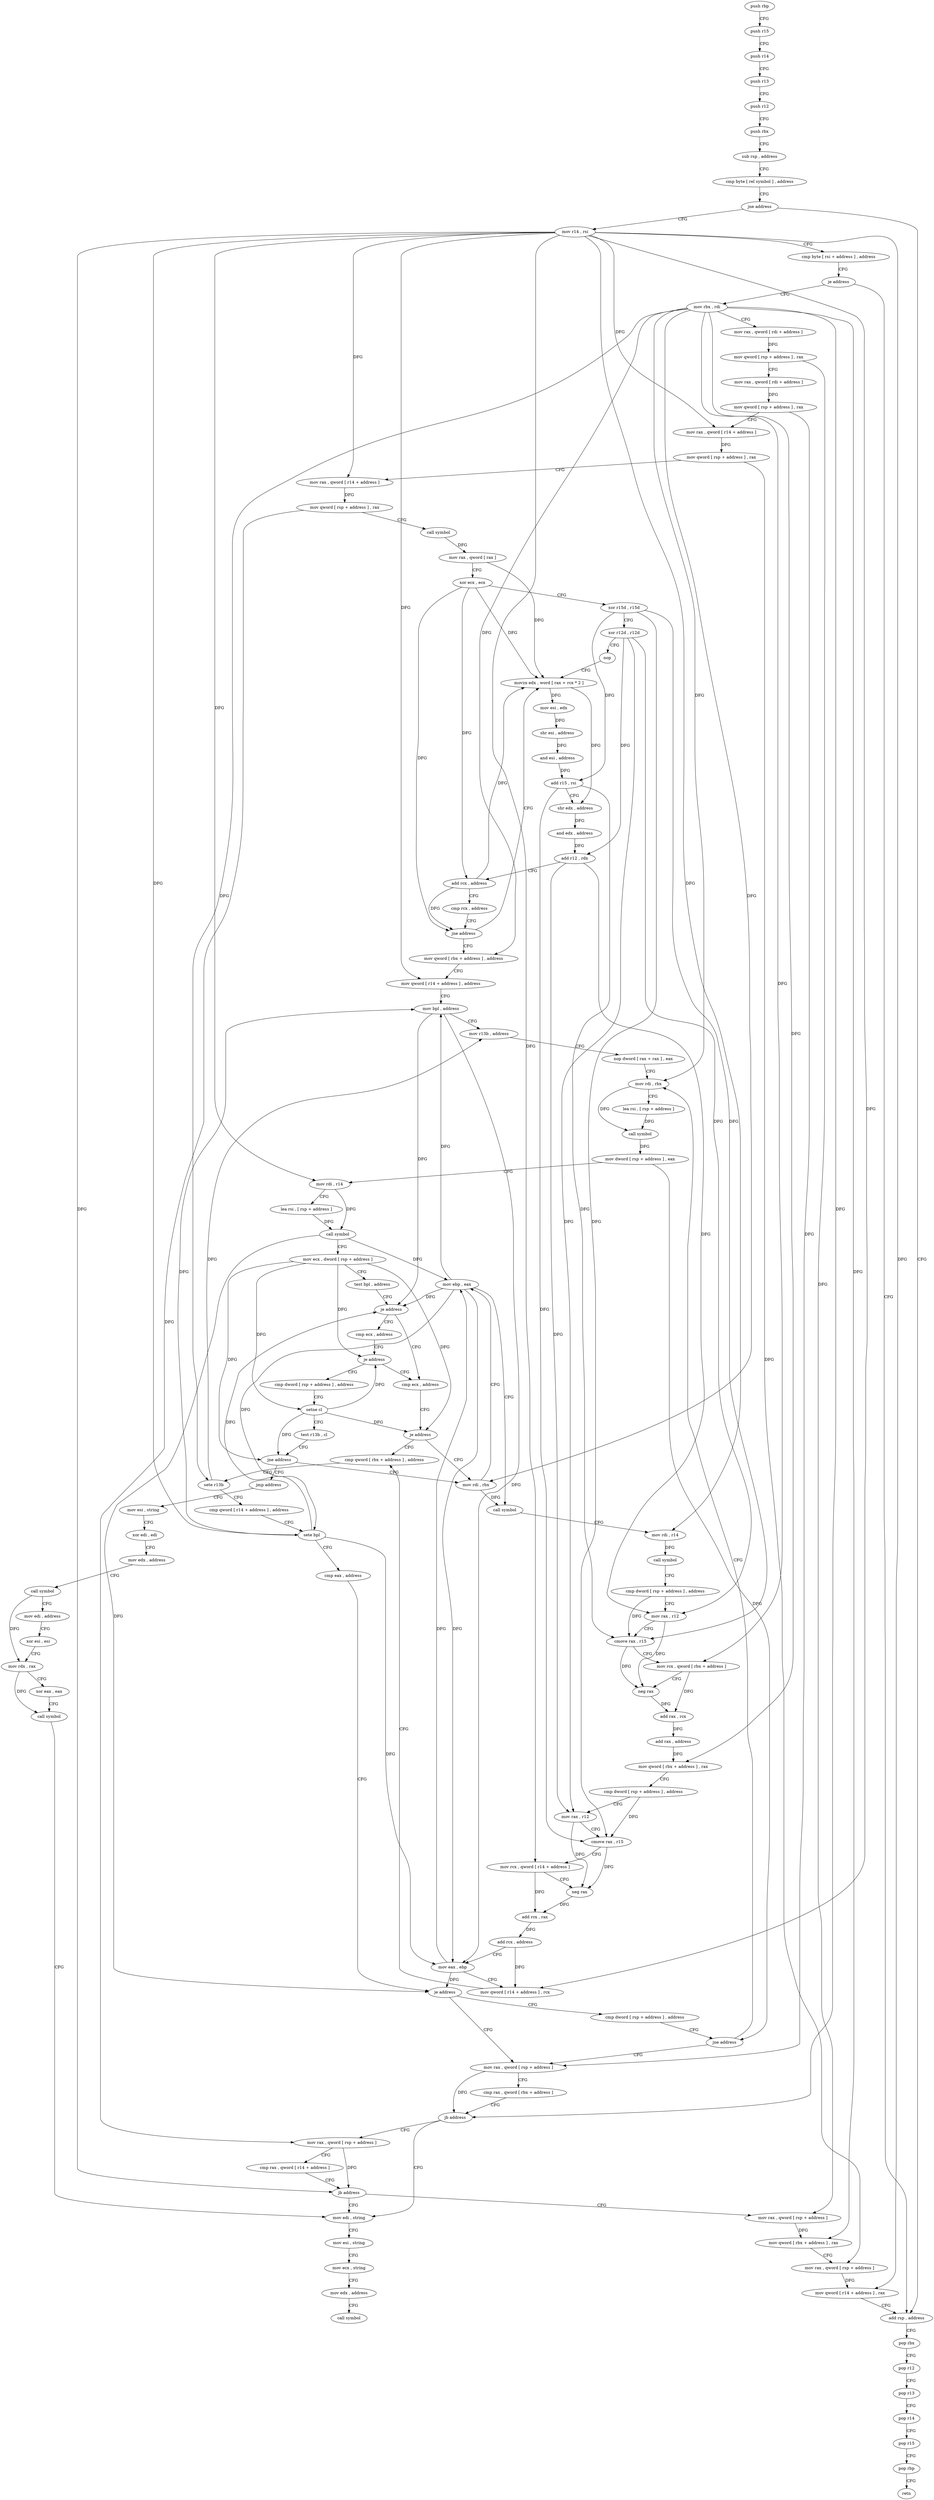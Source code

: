 digraph "func" {
"4207488" [label = "push rbp" ]
"4207489" [label = "push r15" ]
"4207491" [label = "push r14" ]
"4207493" [label = "push r13" ]
"4207495" [label = "push r12" ]
"4207497" [label = "push rbx" ]
"4207498" [label = "sub rsp , address" ]
"4207502" [label = "cmp byte [ rel symbol ] , address" ]
"4207509" [label = "jne address" ]
"4207871" [label = "add rsp , address" ]
"4207515" [label = "mov r14 , rsi" ]
"4207875" [label = "pop rbx" ]
"4207876" [label = "pop r12" ]
"4207878" [label = "pop r13" ]
"4207880" [label = "pop r14" ]
"4207882" [label = "pop r15" ]
"4207884" [label = "pop rbp" ]
"4207885" [label = "retn" ]
"4207518" [label = "cmp byte [ rsi + address ] , address" ]
"4207522" [label = "je address" ]
"4207528" [label = "mov rbx , rdi" ]
"4207531" [label = "mov rax , qword [ rdi + address ]" ]
"4207535" [label = "mov qword [ rsp + address ] , rax" ]
"4207540" [label = "mov rax , qword [ rdi + address ]" ]
"4207544" [label = "mov qword [ rsp + address ] , rax" ]
"4207549" [label = "mov rax , qword [ r14 + address ]" ]
"4207553" [label = "mov qword [ rsp + address ] , rax" ]
"4207558" [label = "mov rax , qword [ r14 + address ]" ]
"4207562" [label = "mov qword [ rsp + address ] , rax" ]
"4207567" [label = "call symbol" ]
"4207572" [label = "mov rax , qword [ rax ]" ]
"4207575" [label = "xor ecx , ecx" ]
"4207577" [label = "xor r15d , r15d" ]
"4207580" [label = "xor r12d , r12d" ]
"4207583" [label = "nop" ]
"4207584" [label = "movzx edx , word [ rax + rcx * 2 ]" ]
"4207588" [label = "mov esi , edx" ]
"4207590" [label = "shr esi , address" ]
"4207593" [label = "and esi , address" ]
"4207596" [label = "add r15 , rsi" ]
"4207599" [label = "shr edx , address" ]
"4207602" [label = "and edx , address" ]
"4207605" [label = "add r12 , rdx" ]
"4207608" [label = "add rcx , address" ]
"4207612" [label = "cmp rcx , address" ]
"4207619" [label = "jne address" ]
"4207621" [label = "mov qword [ rbx + address ] , address" ]
"4207629" [label = "mov qword [ r14 + address ] , address" ]
"4207637" [label = "mov bpl , address" ]
"4207640" [label = "mov r13b , address" ]
"4207643" [label = "nop dword [ rax + rax ] , eax" ]
"4207648" [label = "mov rdi , rbx" ]
"4207712" [label = "cmp ecx , address" ]
"4207715" [label = "je address" ]
"4207797" [label = "cmp qword [ rbx + address ] , address" ]
"4207717" [label = "mov rdi , rbx" ]
"4207688" [label = "cmp ecx , address" ]
"4207691" [label = "je address" ]
"4207693" [label = "cmp dword [ rsp + address ] , address" ]
"4207802" [label = "sete r13b" ]
"4207806" [label = "cmp qword [ r14 + address ] , address" ]
"4207811" [label = "sete bpl" ]
"4207815" [label = "cmp eax , address" ]
"4207818" [label = "je address" ]
"4207831" [label = "mov rax , qword [ rsp + address ]" ]
"4207820" [label = "cmp dword [ rsp + address ] , address" ]
"4207720" [label = "mov ebp , eax" ]
"4207722" [label = "call symbol" ]
"4207727" [label = "mov rdi , r14" ]
"4207730" [label = "call symbol" ]
"4207735" [label = "cmp dword [ rsp + address ] , address" ]
"4207740" [label = "mov rax , r12" ]
"4207743" [label = "cmove rax , r15" ]
"4207747" [label = "mov rcx , qword [ rbx + address ]" ]
"4207751" [label = "neg rax" ]
"4207754" [label = "add rax , rcx" ]
"4207757" [label = "add rax , address" ]
"4207761" [label = "mov qword [ rbx + address ] , rax" ]
"4207765" [label = "cmp dword [ rsp + address ] , address" ]
"4207770" [label = "mov rax , r12" ]
"4207773" [label = "cmove rax , r15" ]
"4207777" [label = "mov rcx , qword [ r14 + address ]" ]
"4207781" [label = "neg rax" ]
"4207784" [label = "add rcx , rax" ]
"4207787" [label = "add rcx , address" ]
"4207791" [label = "mov eax , ebp" ]
"4207793" [label = "mov qword [ r14 + address ] , rcx" ]
"4207698" [label = "setne cl" ]
"4207701" [label = "test r13b , cl" ]
"4207704" [label = "jne address" ]
"4207706" [label = "jmp address" ]
"4207836" [label = "cmp rax , qword [ rbx + address ]" ]
"4207840" [label = "jb address" ]
"4207920" [label = "mov edi , string" ]
"4207842" [label = "mov rax , qword [ rsp + address ]" ]
"4207825" [label = "jne address" ]
"4207886" [label = "mov esi , string" ]
"4207925" [label = "mov esi , string" ]
"4207930" [label = "mov ecx , string" ]
"4207935" [label = "mov edx , address" ]
"4207940" [label = "call symbol" ]
"4207847" [label = "cmp rax , qword [ r14 + address ]" ]
"4207851" [label = "jb address" ]
"4207853" [label = "mov rax , qword [ rsp + address ]" ]
"4207651" [label = "lea rsi , [ rsp + address ]" ]
"4207656" [label = "call symbol" ]
"4207661" [label = "mov dword [ rsp + address ] , eax" ]
"4207665" [label = "mov rdi , r14" ]
"4207668" [label = "lea rsi , [ rsp + address ]" ]
"4207673" [label = "call symbol" ]
"4207678" [label = "mov ecx , dword [ rsp + address ]" ]
"4207682" [label = "test bpl , address" ]
"4207686" [label = "je address" ]
"4207891" [label = "xor edi , edi" ]
"4207893" [label = "mov edx , address" ]
"4207898" [label = "call symbol" ]
"4207903" [label = "mov edi , address" ]
"4207908" [label = "xor esi , esi" ]
"4207910" [label = "mov rdx , rax" ]
"4207913" [label = "xor eax , eax" ]
"4207915" [label = "call symbol" ]
"4207858" [label = "mov qword [ rbx + address ] , rax" ]
"4207862" [label = "mov rax , qword [ rsp + address ]" ]
"4207867" [label = "mov qword [ r14 + address ] , rax" ]
"4207488" -> "4207489" [ label = "CFG" ]
"4207489" -> "4207491" [ label = "CFG" ]
"4207491" -> "4207493" [ label = "CFG" ]
"4207493" -> "4207495" [ label = "CFG" ]
"4207495" -> "4207497" [ label = "CFG" ]
"4207497" -> "4207498" [ label = "CFG" ]
"4207498" -> "4207502" [ label = "CFG" ]
"4207502" -> "4207509" [ label = "CFG" ]
"4207509" -> "4207871" [ label = "CFG" ]
"4207509" -> "4207515" [ label = "CFG" ]
"4207871" -> "4207875" [ label = "CFG" ]
"4207515" -> "4207518" [ label = "CFG" ]
"4207515" -> "4207549" [ label = "DFG" ]
"4207515" -> "4207558" [ label = "DFG" ]
"4207515" -> "4207629" [ label = "DFG" ]
"4207515" -> "4207665" [ label = "DFG" ]
"4207515" -> "4207811" [ label = "DFG" ]
"4207515" -> "4207727" [ label = "DFG" ]
"4207515" -> "4207851" [ label = "DFG" ]
"4207515" -> "4207777" [ label = "DFG" ]
"4207515" -> "4207793" [ label = "DFG" ]
"4207515" -> "4207867" [ label = "DFG" ]
"4207875" -> "4207876" [ label = "CFG" ]
"4207876" -> "4207878" [ label = "CFG" ]
"4207878" -> "4207880" [ label = "CFG" ]
"4207880" -> "4207882" [ label = "CFG" ]
"4207882" -> "4207884" [ label = "CFG" ]
"4207884" -> "4207885" [ label = "CFG" ]
"4207518" -> "4207522" [ label = "CFG" ]
"4207522" -> "4207871" [ label = "CFG" ]
"4207522" -> "4207528" [ label = "CFG" ]
"4207528" -> "4207531" [ label = "CFG" ]
"4207528" -> "4207621" [ label = "DFG" ]
"4207528" -> "4207648" [ label = "DFG" ]
"4207528" -> "4207802" [ label = "DFG" ]
"4207528" -> "4207717" [ label = "DFG" ]
"4207528" -> "4207840" [ label = "DFG" ]
"4207528" -> "4207747" [ label = "DFG" ]
"4207528" -> "4207761" [ label = "DFG" ]
"4207528" -> "4207858" [ label = "DFG" ]
"4207531" -> "4207535" [ label = "DFG" ]
"4207535" -> "4207540" [ label = "CFG" ]
"4207535" -> "4207853" [ label = "DFG" ]
"4207540" -> "4207544" [ label = "DFG" ]
"4207544" -> "4207549" [ label = "CFG" ]
"4207544" -> "4207831" [ label = "DFG" ]
"4207549" -> "4207553" [ label = "DFG" ]
"4207553" -> "4207558" [ label = "CFG" ]
"4207553" -> "4207862" [ label = "DFG" ]
"4207558" -> "4207562" [ label = "DFG" ]
"4207562" -> "4207567" [ label = "CFG" ]
"4207562" -> "4207842" [ label = "DFG" ]
"4207567" -> "4207572" [ label = "DFG" ]
"4207572" -> "4207575" [ label = "CFG" ]
"4207572" -> "4207584" [ label = "DFG" ]
"4207575" -> "4207577" [ label = "CFG" ]
"4207575" -> "4207584" [ label = "DFG" ]
"4207575" -> "4207608" [ label = "DFG" ]
"4207575" -> "4207619" [ label = "DFG" ]
"4207577" -> "4207580" [ label = "CFG" ]
"4207577" -> "4207596" [ label = "DFG" ]
"4207577" -> "4207743" [ label = "DFG" ]
"4207577" -> "4207773" [ label = "DFG" ]
"4207580" -> "4207583" [ label = "CFG" ]
"4207580" -> "4207605" [ label = "DFG" ]
"4207580" -> "4207740" [ label = "DFG" ]
"4207580" -> "4207770" [ label = "DFG" ]
"4207583" -> "4207584" [ label = "CFG" ]
"4207584" -> "4207588" [ label = "DFG" ]
"4207584" -> "4207599" [ label = "DFG" ]
"4207588" -> "4207590" [ label = "DFG" ]
"4207590" -> "4207593" [ label = "DFG" ]
"4207593" -> "4207596" [ label = "DFG" ]
"4207596" -> "4207599" [ label = "CFG" ]
"4207596" -> "4207743" [ label = "DFG" ]
"4207596" -> "4207773" [ label = "DFG" ]
"4207599" -> "4207602" [ label = "DFG" ]
"4207602" -> "4207605" [ label = "DFG" ]
"4207605" -> "4207608" [ label = "CFG" ]
"4207605" -> "4207740" [ label = "DFG" ]
"4207605" -> "4207770" [ label = "DFG" ]
"4207608" -> "4207612" [ label = "CFG" ]
"4207608" -> "4207584" [ label = "DFG" ]
"4207608" -> "4207619" [ label = "DFG" ]
"4207612" -> "4207619" [ label = "CFG" ]
"4207619" -> "4207584" [ label = "CFG" ]
"4207619" -> "4207621" [ label = "CFG" ]
"4207621" -> "4207629" [ label = "CFG" ]
"4207629" -> "4207637" [ label = "CFG" ]
"4207637" -> "4207640" [ label = "CFG" ]
"4207637" -> "4207686" [ label = "DFG" ]
"4207637" -> "4207791" [ label = "DFG" ]
"4207640" -> "4207643" [ label = "CFG" ]
"4207643" -> "4207648" [ label = "CFG" ]
"4207648" -> "4207651" [ label = "CFG" ]
"4207648" -> "4207656" [ label = "DFG" ]
"4207712" -> "4207715" [ label = "CFG" ]
"4207715" -> "4207797" [ label = "CFG" ]
"4207715" -> "4207717" [ label = "CFG" ]
"4207797" -> "4207802" [ label = "CFG" ]
"4207717" -> "4207720" [ label = "CFG" ]
"4207717" -> "4207722" [ label = "DFG" ]
"4207688" -> "4207691" [ label = "CFG" ]
"4207691" -> "4207712" [ label = "CFG" ]
"4207691" -> "4207693" [ label = "CFG" ]
"4207693" -> "4207698" [ label = "CFG" ]
"4207802" -> "4207806" [ label = "CFG" ]
"4207802" -> "4207640" [ label = "DFG" ]
"4207806" -> "4207811" [ label = "CFG" ]
"4207811" -> "4207815" [ label = "CFG" ]
"4207811" -> "4207637" [ label = "DFG" ]
"4207811" -> "4207686" [ label = "DFG" ]
"4207811" -> "4207791" [ label = "DFG" ]
"4207815" -> "4207818" [ label = "CFG" ]
"4207818" -> "4207831" [ label = "CFG" ]
"4207818" -> "4207820" [ label = "CFG" ]
"4207831" -> "4207836" [ label = "CFG" ]
"4207831" -> "4207840" [ label = "DFG" ]
"4207820" -> "4207825" [ label = "CFG" ]
"4207720" -> "4207722" [ label = "CFG" ]
"4207720" -> "4207637" [ label = "DFG" ]
"4207720" -> "4207686" [ label = "DFG" ]
"4207720" -> "4207811" [ label = "DFG" ]
"4207720" -> "4207791" [ label = "DFG" ]
"4207722" -> "4207727" [ label = "CFG" ]
"4207727" -> "4207730" [ label = "DFG" ]
"4207730" -> "4207735" [ label = "CFG" ]
"4207735" -> "4207740" [ label = "CFG" ]
"4207735" -> "4207743" [ label = "DFG" ]
"4207740" -> "4207743" [ label = "CFG" ]
"4207740" -> "4207751" [ label = "DFG" ]
"4207743" -> "4207747" [ label = "CFG" ]
"4207743" -> "4207751" [ label = "DFG" ]
"4207747" -> "4207751" [ label = "CFG" ]
"4207747" -> "4207754" [ label = "DFG" ]
"4207751" -> "4207754" [ label = "DFG" ]
"4207754" -> "4207757" [ label = "DFG" ]
"4207757" -> "4207761" [ label = "DFG" ]
"4207761" -> "4207765" [ label = "CFG" ]
"4207765" -> "4207770" [ label = "CFG" ]
"4207765" -> "4207773" [ label = "DFG" ]
"4207770" -> "4207773" [ label = "CFG" ]
"4207770" -> "4207781" [ label = "DFG" ]
"4207773" -> "4207777" [ label = "CFG" ]
"4207773" -> "4207781" [ label = "DFG" ]
"4207777" -> "4207781" [ label = "CFG" ]
"4207777" -> "4207784" [ label = "DFG" ]
"4207781" -> "4207784" [ label = "DFG" ]
"4207784" -> "4207787" [ label = "DFG" ]
"4207787" -> "4207791" [ label = "CFG" ]
"4207787" -> "4207793" [ label = "DFG" ]
"4207791" -> "4207793" [ label = "CFG" ]
"4207791" -> "4207818" [ label = "DFG" ]
"4207791" -> "4207720" [ label = "DFG" ]
"4207793" -> "4207797" [ label = "CFG" ]
"4207698" -> "4207701" [ label = "CFG" ]
"4207698" -> "4207715" [ label = "DFG" ]
"4207698" -> "4207691" [ label = "DFG" ]
"4207698" -> "4207704" [ label = "DFG" ]
"4207701" -> "4207704" [ label = "CFG" ]
"4207704" -> "4207717" [ label = "CFG" ]
"4207704" -> "4207706" [ label = "CFG" ]
"4207706" -> "4207886" [ label = "CFG" ]
"4207836" -> "4207840" [ label = "CFG" ]
"4207840" -> "4207920" [ label = "CFG" ]
"4207840" -> "4207842" [ label = "CFG" ]
"4207920" -> "4207925" [ label = "CFG" ]
"4207842" -> "4207847" [ label = "CFG" ]
"4207842" -> "4207851" [ label = "DFG" ]
"4207825" -> "4207648" [ label = "CFG" ]
"4207825" -> "4207831" [ label = "CFG" ]
"4207886" -> "4207891" [ label = "CFG" ]
"4207925" -> "4207930" [ label = "CFG" ]
"4207930" -> "4207935" [ label = "CFG" ]
"4207935" -> "4207940" [ label = "CFG" ]
"4207847" -> "4207851" [ label = "CFG" ]
"4207851" -> "4207920" [ label = "CFG" ]
"4207851" -> "4207853" [ label = "CFG" ]
"4207853" -> "4207858" [ label = "DFG" ]
"4207651" -> "4207656" [ label = "DFG" ]
"4207656" -> "4207661" [ label = "DFG" ]
"4207661" -> "4207665" [ label = "CFG" ]
"4207661" -> "4207825" [ label = "DFG" ]
"4207665" -> "4207668" [ label = "CFG" ]
"4207665" -> "4207673" [ label = "DFG" ]
"4207668" -> "4207673" [ label = "DFG" ]
"4207673" -> "4207678" [ label = "CFG" ]
"4207673" -> "4207818" [ label = "DFG" ]
"4207673" -> "4207720" [ label = "DFG" ]
"4207678" -> "4207682" [ label = "CFG" ]
"4207678" -> "4207715" [ label = "DFG" ]
"4207678" -> "4207691" [ label = "DFG" ]
"4207678" -> "4207698" [ label = "DFG" ]
"4207678" -> "4207704" [ label = "DFG" ]
"4207682" -> "4207686" [ label = "CFG" ]
"4207686" -> "4207712" [ label = "CFG" ]
"4207686" -> "4207688" [ label = "CFG" ]
"4207891" -> "4207893" [ label = "CFG" ]
"4207893" -> "4207898" [ label = "CFG" ]
"4207898" -> "4207903" [ label = "CFG" ]
"4207898" -> "4207910" [ label = "DFG" ]
"4207903" -> "4207908" [ label = "CFG" ]
"4207908" -> "4207910" [ label = "CFG" ]
"4207910" -> "4207913" [ label = "CFG" ]
"4207910" -> "4207915" [ label = "DFG" ]
"4207913" -> "4207915" [ label = "CFG" ]
"4207915" -> "4207920" [ label = "CFG" ]
"4207858" -> "4207862" [ label = "CFG" ]
"4207862" -> "4207867" [ label = "DFG" ]
"4207867" -> "4207871" [ label = "CFG" ]
}
